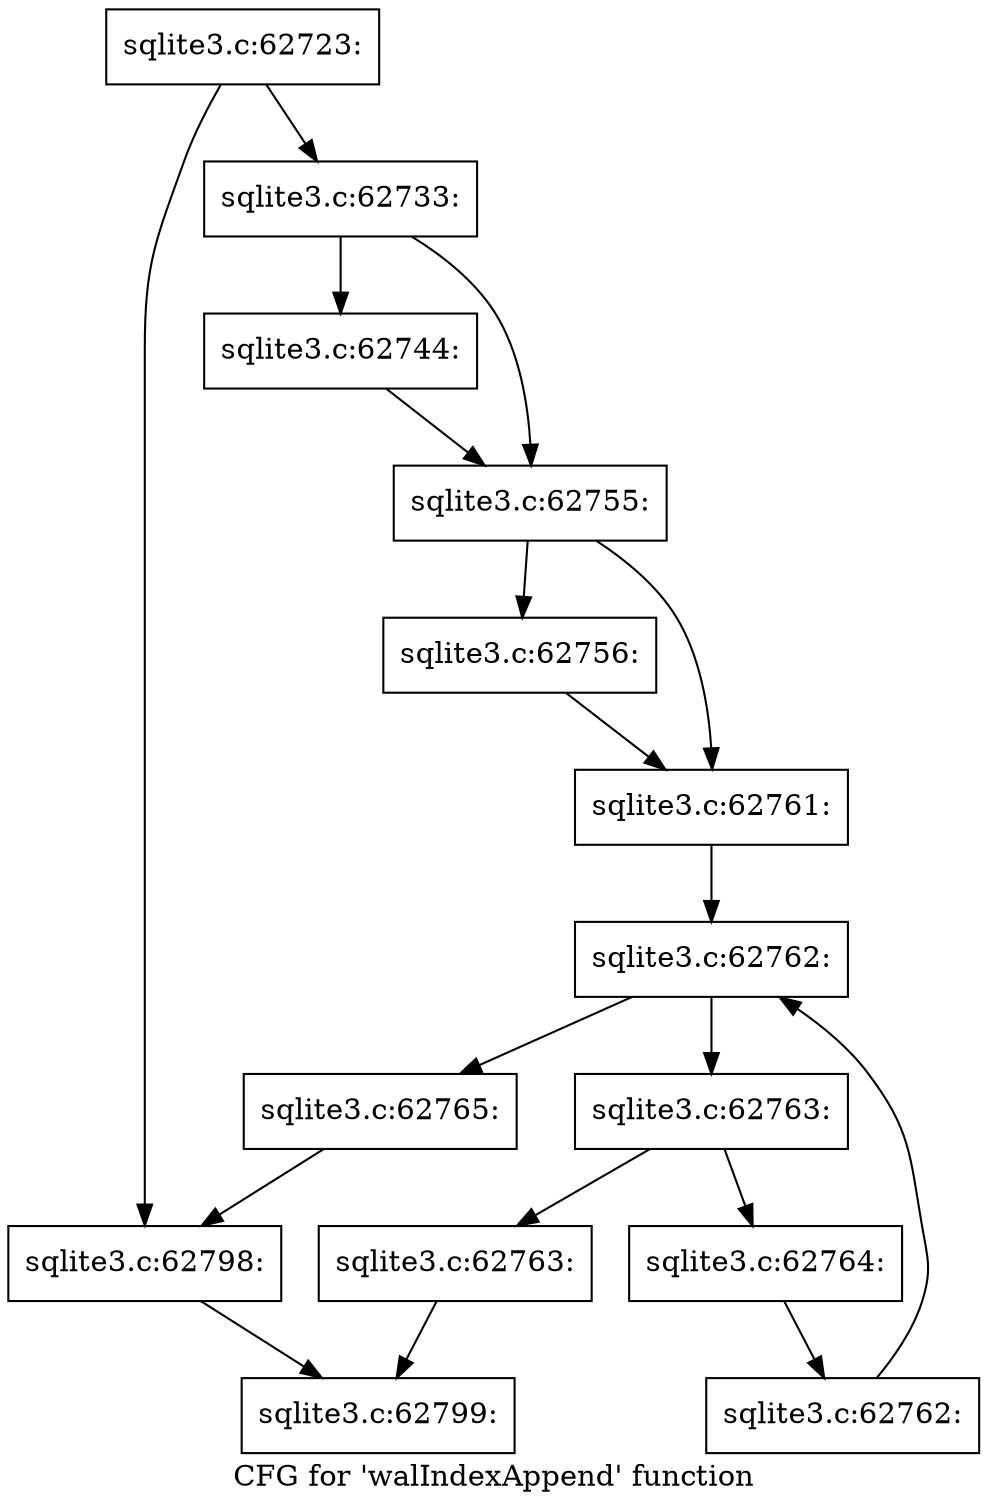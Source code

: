 digraph "CFG for 'walIndexAppend' function" {
	label="CFG for 'walIndexAppend' function";

	Node0x55c0f51b9570 [shape=record,label="{sqlite3.c:62723:}"];
	Node0x55c0f51b9570 -> Node0x55c0f747eac0;
	Node0x55c0f51b9570 -> Node0x55c0f747eb10;
	Node0x55c0f747eac0 [shape=record,label="{sqlite3.c:62733:}"];
	Node0x55c0f747eac0 -> Node0x55c0f747fb90;
	Node0x55c0f747eac0 -> Node0x55c0f747fbe0;
	Node0x55c0f747fb90 [shape=record,label="{sqlite3.c:62744:}"];
	Node0x55c0f747fb90 -> Node0x55c0f747fbe0;
	Node0x55c0f747fbe0 [shape=record,label="{sqlite3.c:62755:}"];
	Node0x55c0f747fbe0 -> Node0x55c0f7481070;
	Node0x55c0f747fbe0 -> Node0x55c0f74810c0;
	Node0x55c0f7481070 [shape=record,label="{sqlite3.c:62756:}"];
	Node0x55c0f7481070 -> Node0x55c0f74810c0;
	Node0x55c0f74810c0 [shape=record,label="{sqlite3.c:62761:}"];
	Node0x55c0f74810c0 -> Node0x55c0f7481e20;
	Node0x55c0f7481e20 [shape=record,label="{sqlite3.c:62762:}"];
	Node0x55c0f7481e20 -> Node0x55c0f7482480;
	Node0x55c0f7481e20 -> Node0x55c0f58ff210;
	Node0x55c0f7482480 [shape=record,label="{sqlite3.c:62763:}"];
	Node0x55c0f7482480 -> Node0x55c0f7482910;
	Node0x55c0f7482480 -> Node0x55c0f7482960;
	Node0x55c0f7482910 [shape=record,label="{sqlite3.c:62763:}"];
	Node0x55c0f7482910 -> Node0x55c0f747d410;
	Node0x55c0f7482960 [shape=record,label="{sqlite3.c:62764:}"];
	Node0x55c0f7482960 -> Node0x55c0f74823f0;
	Node0x55c0f74823f0 [shape=record,label="{sqlite3.c:62762:}"];
	Node0x55c0f74823f0 -> Node0x55c0f7481e20;
	Node0x55c0f58ff210 [shape=record,label="{sqlite3.c:62765:}"];
	Node0x55c0f58ff210 -> Node0x55c0f747eb10;
	Node0x55c0f747eb10 [shape=record,label="{sqlite3.c:62798:}"];
	Node0x55c0f747eb10 -> Node0x55c0f747d410;
	Node0x55c0f747d410 [shape=record,label="{sqlite3.c:62799:}"];
}
